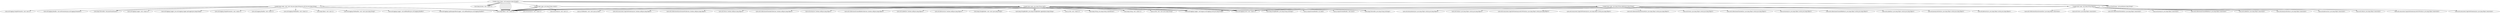 digraph "Call_Graph" {
    "<simple.client.Client: void main(java.lang.String[])>"
    "<java.lang.Object: void <clinit>()>"
    "<simple.client.Client: void main(java.lang.String[])>"->"<java.lang.Object: void <clinit>()>";
    "<simple.client.Client: void main(java.lang.String[])>"->"<java.lang.Object: void <clinit>()>";
    "<simple.client.Client: void main(java.lang.String[])>"->"<java.lang.Object: void <clinit>()>";
    "<java.lang.System: void <clinit>()>"
    "<simple.client.Client: void main(java.lang.String[])>"->"<java.lang.System: void <clinit>()>";
    "<simple.client.Client: void main(java.lang.String[])>"->"<java.lang.Object: void <clinit>()>";
    "<simple.client.Client: void main(java.lang.String[])>"->"<java.lang.Object: void <clinit>()>";
    "<simple.client.Client: void main(java.lang.String[])>"->"<java.lang.Object: void <clinit>()>";
    "<simple.client.Client: void main(java.lang.String[])>"->"<java.lang.System: void <clinit>()>";
    "<simple.client.Client: void main(java.lang.String[])>"->"<java.lang.Object: void <clinit>()>";
    "<simple.client.Client: void main(java.lang.String[])>"->"<java.lang.Object: void <clinit>()>";
    "<simple.client.Client: void main(java.lang.String[])>"->"<java.lang.Object: void <clinit>()>";
    "<simple.client.Client: void main(java.lang.String[])>"->"<java.lang.System: void <clinit>()>";
    "<simple.client.Client: void main(java.lang.String[])>"->"<java.lang.Object: void <clinit>()>";
    "<simple.client.Client: void main(java.lang.String[])>"->"<java.lang.Object: void <clinit>()>";
    "<simple.client.Client: void main(java.lang.String[])>"->"<java.lang.Object: void <clinit>()>";
    "<simple.client.Client: void main(java.lang.String[])>"->"<java.lang.System: void <clinit>()>";
    "<simple.client.Client: void main(java.lang.String[])>"->"<java.lang.Object: void <clinit>()>";
    "<simple.logic.Logic: void <init>(int,java.lang.String,java.util.List,java.lang.String)>"
    "<simple.client.Client: void main(java.lang.String[])>"->"<simple.logic.Logic: void <init>(int,java.lang.String,java.util.List,java.lang.String)>";
    "<simple.logic.Logic: java.lang.String create()>"
    "<simple.client.Client: void main(java.lang.String[])>"->"<simple.logic.Logic: java.lang.String create()>";
    "<simple.logic.Logic: java.lang.String read()>"
    "<simple.client.Client: void main(java.lang.String[])>"->"<simple.logic.Logic: java.lang.String read()>";
    "<simple.logic.Logic: java.lang.String update(java.lang.String)>"
    "<simple.client.Client: void main(java.lang.String[])>"->"<simple.logic.Logic: java.lang.String update(java.lang.String)>";
    "<simple.logic.Logic: java.lang.String delete()>"
    "<simple.client.Client: void main(java.lang.String[])>"->"<simple.logic.Logic: java.lang.String delete()>";
    "<java.io.PrintStream: void println(java.lang.String)>"
    "<simple.client.Client: void main(java.lang.String[])>"->"<java.io.PrintStream: void println(java.lang.String)>";
    "<simple.client.Client: void main(java.lang.String[])>"->"<java.io.PrintStream: void println(java.lang.String)>";
    "<simple.client.Client: void main(java.lang.String[])>"->"<java.io.PrintStream: void println(java.lang.String)>";
    "<simple.client.Client: void main(java.lang.String[])>"->"<java.io.PrintStream: void println(java.lang.String)>";
    "<java.util.logging.Logger: void <clinit>()>"
    "<simple.logic.Logic: void <init>(int,java.lang.String,java.util.List,java.lang.String)>"->"<java.util.logging.Logger: void <clinit>()>";
    "<java.util.logging.Logger: java.util.logging.Logger getLogger(java.lang.String)>"
    "<simple.logic.Logic: void <init>(int,java.lang.String,java.util.List,java.lang.String)>"->"<java.util.logging.Logger: java.util.logging.Logger getLogger(java.lang.String)>";
    "<simple.logic.Logic: void <init>(int,java.lang.String,java.util.List,java.lang.String)>"->"<java.lang.Object: void <clinit>()>";
    "<java.util.logging.SimpleFormatter: void <clinit>()>"
    "<simple.logic.Logic: void <init>(int,java.lang.String,java.util.List,java.lang.String)>"->"<java.util.logging.SimpleFormatter: void <clinit>()>";
    "<simple.logic.Logic: void <init>(int,java.lang.String,java.util.List,java.lang.String)>"->"<java.lang.Object: void <clinit>()>";
    "<java.util.logging.Handler: void <clinit>()>"
    "<simple.logic.Logic: void <init>(int,java.lang.String,java.util.List,java.lang.String)>"->"<java.util.logging.Handler: void <clinit>()>";
    "<java.util.logging.FileHandler: void <clinit>()>"
    "<simple.logic.Logic: void <init>(int,java.lang.String,java.util.List,java.lang.String)>"->"<java.util.logging.FileHandler: void <clinit>()>";
    "<simple.logic.Logic: void <init>(int,java.lang.String,java.util.List,java.lang.String)>"->"<java.lang.Object: void <clinit>()>";
    "<java.util.ArrayList: void <clinit>()>"
    "<simple.logic.Logic: java.lang.String create()>"->"<java.util.ArrayList: void <clinit>()>";
    "<simple.logic.Logic: java.lang.String create()>"->"<java.lang.Object: void <clinit>()>";
    "<java.util.logging.Level: void <clinit>()>"
    "<simple.logic.Logic: java.lang.String create()>"->"<java.util.logging.Level: void <clinit>()>";
    "<simple.logic.Logic: java.lang.String create()>"->"<java.lang.Object: void <clinit>()>";
    "<simple.logic.Logic: java.lang.String create()>"->"<java.util.logging.Level: void <clinit>()>";
    "<simple.logic.Logic: java.lang.String create()>"->"<java.lang.Object: void <clinit>()>";
    "<java.io.File: void <clinit>()>"
    "<simple.logic.Logic: java.lang.String read()>"->"<java.io.File: void <clinit>()>";
    "<java.lang.String: java.lang.String valueOf(char)>"
    "<simple.logic.Logic: java.lang.String read()>"->"<java.lang.String: java.lang.String valueOf(char)>";
    "<simple.logic.Logic: java.lang.String read()>"->"<java.lang.String: java.lang.String valueOf(char)>";
    "<simple.logic.Logic: java.lang.String read()>"->"<java.lang.Object: void <clinit>()>";
    "<simple.logic.Logic: java.lang.String read()>"->"<java.util.logging.Level: void <clinit>()>";
    "<simple.logic.Logic: java.lang.String read()>"->"<java.lang.Object: void <clinit>()>";
    "<simple.logic.Logic: java.lang.String read()>"->"<java.util.logging.Level: void <clinit>()>";
    "<simple.logic.Logic: java.lang.String read()>"->"<java.lang.Object: void <clinit>()>";
    "<simple.logic.Logic: java.lang.String read()>"->"<java.util.logging.Level: void <clinit>()>";
    "<simple.logic.Logic: java.lang.String read()>"->"<java.lang.Object: void <clinit>()>";
    "<java.lang.String: void <clinit>()>"
    "<simple.logic.Logic: java.lang.String read()>"->"<java.lang.String: void <clinit>()>";
    "<simple.logic.Logic: java.lang.String read()>"->"<java.lang.Object: void <clinit>()>";
    "<simple.logic.Logic: java.lang.String read()>"->"<java.lang.Object: void <clinit>()>";
    "<simple.logic.Logic: java.lang.String read()>"->"<java.util.logging.Level: void <clinit>()>";
    "<simple.logic.Logic: java.lang.String read()>"->"<java.lang.Object: void <clinit>()>";
    "<simple.logic.Logic: java.lang.String read()>"->"<java.lang.String: void <clinit>()>";
    "<simple.logic.Logic: java.lang.String read()>"->"<java.lang.Object: void <clinit>()>";
    "<simple.logic.Logic: java.lang.String read()>"->"<java.lang.Object: void <clinit>()>";
    "<simple.logic.Logic: java.lang.String update(java.lang.String)>"->"<java.util.logging.Level: void <clinit>()>";
    "<simple.logic.Logic: java.lang.String update(java.lang.String)>"->"<java.lang.Object: void <clinit>()>";
    "<simple.logic.Logic: java.lang.String delete()>"->"<java.util.logging.Level: void <clinit>()>";
    "<simple.logic.Logic: java.lang.String delete()>"->"<java.lang.Object: void <clinit>()>";
    "<java.lang.Object: void <init>()>"
    "<simple.logic.Logic: void <init>(int,java.lang.String,java.util.List,java.lang.String)>"->"<java.lang.Object: void <init>()>";
    "<java.util.logging.FileHandler: void <init>(java.lang.String)>"
    "<simple.logic.Logic: void <init>(int,java.lang.String,java.util.List,java.lang.String)>"->"<java.util.logging.FileHandler: void <init>(java.lang.String)>";
    "<java.util.logging.Logger: void addHandler(java.util.logging.Handler)>"
    "<simple.logic.Logic: void <init>(int,java.lang.String,java.util.List,java.lang.String)>"->"<java.util.logging.Logger: void addHandler(java.util.logging.Handler)>";
    "<java.util.logging.LogManager$RootLogger: void addHandler(java.util.logging.Handler)>"
    "<simple.logic.Logic: void <init>(int,java.lang.String,java.util.List,java.lang.String)>"->"<java.util.logging.LogManager$RootLogger: void addHandler(java.util.logging.Handler)>";
    "<java.util.logging.SimpleFormatter: void <init>()>"
    "<simple.logic.Logic: void <init>(int,java.lang.String,java.util.List,java.lang.String)>"->"<java.util.logging.SimpleFormatter: void <init>()>";
    "<java.util.logging.Handler: void setFormatter(java.util.logging.Formatter)>"
    "<simple.logic.Logic: void <init>(int,java.lang.String,java.util.List,java.lang.String)>"->"<java.util.logging.Handler: void setFormatter(java.util.logging.Formatter)>";
    "<java.lang.Throwable: void printStackTrace()>"
    "<simple.logic.Logic: void <init>(int,java.lang.String,java.util.List,java.lang.String)>"->"<java.lang.Throwable: void printStackTrace()>";
    "<simple.logic.Logic: void <init>(int,java.lang.String,java.util.List,java.lang.String)>"->"<java.lang.Throwable: void printStackTrace()>";
    "<java.util.ArrayList: void <init>()>"
    "<simple.logic.Logic: java.lang.String create()>"->"<java.util.ArrayList: void <init>()>";
    "<java.util.logging.Logger: void log(java.util.logging.Level,java.lang.String)>"
    "<simple.logic.Logic: java.lang.String create()>"->"<java.util.logging.Logger: void log(java.util.logging.Level,java.lang.String)>";
    "<simple.logic.Logic: java.lang.String create()>"->"<java.util.logging.Logger: void log(java.util.logging.Level,java.lang.String)>";
    "<java.io.File: void <init>(java.lang.String)>"
    "<simple.logic.Logic: java.lang.String read()>"->"<java.io.File: void <init>(java.lang.String)>";
    "<java.io.FileReader: void <init>(java.io.File)>"
    "<simple.logic.Logic: java.lang.String read()>"->"<java.io.FileReader: void <init>(java.io.File)>";
    "<java.util.concurrent.CopyOnWriteArrayList: boolean add(java.lang.Object)>"
    "<simple.logic.Logic: java.lang.String read()>"->"<java.util.concurrent.CopyOnWriteArrayList: boolean add(java.lang.Object)>";
    "<java.util.Collections$SynchronizedCollection: boolean add(java.lang.Object)>"
    "<simple.logic.Logic: java.lang.String read()>"->"<java.util.Collections$SynchronizedCollection: boolean add(java.lang.Object)>";
    "<java.util.Vector: boolean add(java.lang.Object)>"
    "<simple.logic.Logic: java.lang.String read()>"->"<java.util.Vector: boolean add(java.lang.Object)>";
    "<java.util.Collections$CheckedCollection: boolean add(java.lang.Object)>"
    "<simple.logic.Logic: java.lang.String read()>"->"<java.util.Collections$CheckedCollection: boolean add(java.lang.Object)>";
    "<java.util.ArrayList: boolean add(java.lang.Object)>"
    "<simple.logic.Logic: java.lang.String read()>"->"<java.util.ArrayList: boolean add(java.lang.Object)>";
    "<java.util.Collections$UnmodifiableCollection: boolean add(java.lang.Object)>"
    "<simple.logic.Logic: java.lang.String read()>"->"<java.util.Collections$UnmodifiableCollection: boolean add(java.lang.Object)>";
    "<java.util.LinkedList: boolean add(java.lang.Object)>"
    "<simple.logic.Logic: java.lang.String read()>"->"<java.util.LinkedList: boolean add(java.lang.Object)>";
    "<java.util.AbstractList: boolean add(java.lang.Object)>"
    "<simple.logic.Logic: java.lang.String read()>"->"<java.util.AbstractList: boolean add(java.lang.Object)>";
    "<java.lang.StringBuilder: void <init>(java.lang.String)>"
    "<simple.logic.Logic: java.lang.String read()>"->"<java.lang.StringBuilder: void <init>(java.lang.String)>";
    "<java.lang.StringBuilder: java.lang.StringBuilder append(java.lang.String)>"
    "<simple.logic.Logic: java.lang.String read()>"->"<java.lang.StringBuilder: java.lang.StringBuilder append(java.lang.String)>";
    "<simple.logic.Logic: java.lang.String read()>"->"<java.lang.StringBuilder: java.lang.StringBuilder append(java.lang.String)>";
    "<java.lang.StringBuilder: java.lang.String toString()>"
    "<simple.logic.Logic: java.lang.String read()>"->"<java.lang.StringBuilder: java.lang.String toString()>";
    "<simple.logic.Logic: java.lang.String read()>"->"<java.util.logging.Logger: void log(java.util.logging.Level,java.lang.String)>";
    "<java.io.InputStreamReader: int read()>"
    "<simple.logic.Logic: java.lang.String read()>"->"<java.io.InputStreamReader: int read()>";
    "<java.io.InputStreamReader: void close()>"
    "<simple.logic.Logic: java.lang.String read()>"->"<java.io.InputStreamReader: void close()>";
    "<java.lang.Throwable: java.lang.String toString()>"
    "<simple.logic.Logic: java.lang.String read()>"->"<java.lang.Throwable: java.lang.String toString()>";
    "<simple.logic.Logic: java.lang.String read()>"->"<java.util.logging.Logger: void log(java.util.logging.Level,java.lang.String)>";
    "<simple.logic.Logic: java.lang.String read()>"->"<java.lang.Throwable: java.lang.String toString()>";
    "<simple.logic.Logic: java.lang.String read()>"->"<java.util.logging.Logger: void log(java.util.logging.Level,java.lang.String)>";
    "<simple.logic.Logic: java.lang.String read()>"->"<java.util.logging.Logger: void log(java.util.logging.Level,java.lang.String)>";
    "<java.util.concurrent.CopyOnWriteArrayList: java.lang.Object set(int,java.lang.Object)>"
    "<simple.logic.Logic: java.lang.String update(java.lang.String)>"->"<java.util.concurrent.CopyOnWriteArrayList: java.lang.Object set(int,java.lang.Object)>";
    "<java.util.Collections$SynchronizedList: java.lang.Object set(int,java.lang.Object)>"
    "<simple.logic.Logic: java.lang.String update(java.lang.String)>"->"<java.util.Collections$SynchronizedList: java.lang.Object set(int,java.lang.Object)>";
    "<java.util.Vector: java.lang.Object set(int,java.lang.Object)>"
    "<simple.logic.Logic: java.lang.String update(java.lang.String)>"->"<java.util.Vector: java.lang.Object set(int,java.lang.Object)>";
    "<java.util.Collections$CheckedList: java.lang.Object set(int,java.lang.Object)>"
    "<simple.logic.Logic: java.lang.String update(java.lang.String)>"->"<java.util.Collections$CheckedList: java.lang.Object set(int,java.lang.Object)>";
    "<java.util.ArrayList: java.lang.Object set(int,java.lang.Object)>"
    "<simple.logic.Logic: java.lang.String update(java.lang.String)>"->"<java.util.ArrayList: java.lang.Object set(int,java.lang.Object)>";
    "<java.util.Collections$UnmodifiableList: java.lang.Object set(int,java.lang.Object)>"
    "<simple.logic.Logic: java.lang.String update(java.lang.String)>"->"<java.util.Collections$UnmodifiableList: java.lang.Object set(int,java.lang.Object)>";
    "<java.util.LinkedList: java.lang.Object set(int,java.lang.Object)>"
    "<simple.logic.Logic: java.lang.String update(java.lang.String)>"->"<java.util.LinkedList: java.lang.Object set(int,java.lang.Object)>";
    "<java.util.ArrayList$SubList: java.lang.Object set(int,java.lang.Object)>"
    "<simple.logic.Logic: java.lang.String update(java.lang.String)>"->"<java.util.ArrayList$SubList: java.lang.Object set(int,java.lang.Object)>";
    "<java.util.AbstractList: java.lang.Object set(int,java.lang.Object)>"
    "<simple.logic.Logic: java.lang.String update(java.lang.String)>"->"<java.util.AbstractList: java.lang.Object set(int,java.lang.Object)>";
    "<java.util.Arrays$ArrayList: java.lang.Object set(int,java.lang.Object)>"
    "<simple.logic.Logic: java.lang.String update(java.lang.String)>"->"<java.util.Arrays$ArrayList: java.lang.Object set(int,java.lang.Object)>";
    "<java.util.SubList: java.lang.Object set(int,java.lang.Object)>"
    "<simple.logic.Logic: java.lang.String update(java.lang.String)>"->"<java.util.SubList: java.lang.Object set(int,java.lang.Object)>";
    "<java.util.concurrent.CopyOnWriteArrayList$COWSubList: java.lang.Object set(int,java.lang.Object)>"
    "<simple.logic.Logic: java.lang.String update(java.lang.String)>"->"<java.util.concurrent.CopyOnWriteArrayList$COWSubList: java.lang.Object set(int,java.lang.Object)>";
    "<simple.logic.Logic: java.lang.String update(java.lang.String)>"->"<java.util.logging.Logger: void log(java.util.logging.Level,java.lang.String)>";
    "<java.util.concurrent.CopyOnWriteArrayList: java.lang.Object remove(int)>"
    "<simple.logic.Logic: java.lang.String delete()>"->"<java.util.concurrent.CopyOnWriteArrayList: java.lang.Object remove(int)>";
    "<java.util.Collections$SynchronizedList: java.lang.Object remove(int)>"
    "<simple.logic.Logic: java.lang.String delete()>"->"<java.util.Collections$SynchronizedList: java.lang.Object remove(int)>";
    "<java.util.Vector: java.lang.Object remove(int)>"
    "<simple.logic.Logic: java.lang.String delete()>"->"<java.util.Vector: java.lang.Object remove(int)>";
    "<java.util.Collections$CheckedList: java.lang.Object remove(int)>"
    "<simple.logic.Logic: java.lang.String delete()>"->"<java.util.Collections$CheckedList: java.lang.Object remove(int)>";
    "<java.util.ArrayList: java.lang.Object remove(int)>"
    "<simple.logic.Logic: java.lang.String delete()>"->"<java.util.ArrayList: java.lang.Object remove(int)>";
    "<java.util.Collections$UnmodifiableList: java.lang.Object remove(int)>"
    "<simple.logic.Logic: java.lang.String delete()>"->"<java.util.Collections$UnmodifiableList: java.lang.Object remove(int)>";
    "<java.util.LinkedList: java.lang.Object remove(int)>"
    "<simple.logic.Logic: java.lang.String delete()>"->"<java.util.LinkedList: java.lang.Object remove(int)>";
    "<java.util.ArrayList$SubList: java.lang.Object remove(int)>"
    "<simple.logic.Logic: java.lang.String delete()>"->"<java.util.ArrayList$SubList: java.lang.Object remove(int)>";
    "<java.util.AbstractList: java.lang.Object remove(int)>"
    "<simple.logic.Logic: java.lang.String delete()>"->"<java.util.AbstractList: java.lang.Object remove(int)>";
    "<java.util.SubList: java.lang.Object remove(int)>"
    "<simple.logic.Logic: java.lang.String delete()>"->"<java.util.SubList: java.lang.Object remove(int)>";
    "<java.util.concurrent.CopyOnWriteArrayList$COWSubList: java.lang.Object remove(int)>"
    "<simple.logic.Logic: java.lang.String delete()>"->"<java.util.concurrent.CopyOnWriteArrayList$COWSubList: java.lang.Object remove(int)>";
    "<simple.logic.Logic: java.lang.String delete()>"->"<java.util.logging.Logger: void log(java.util.logging.Level,java.lang.String)>";
}
